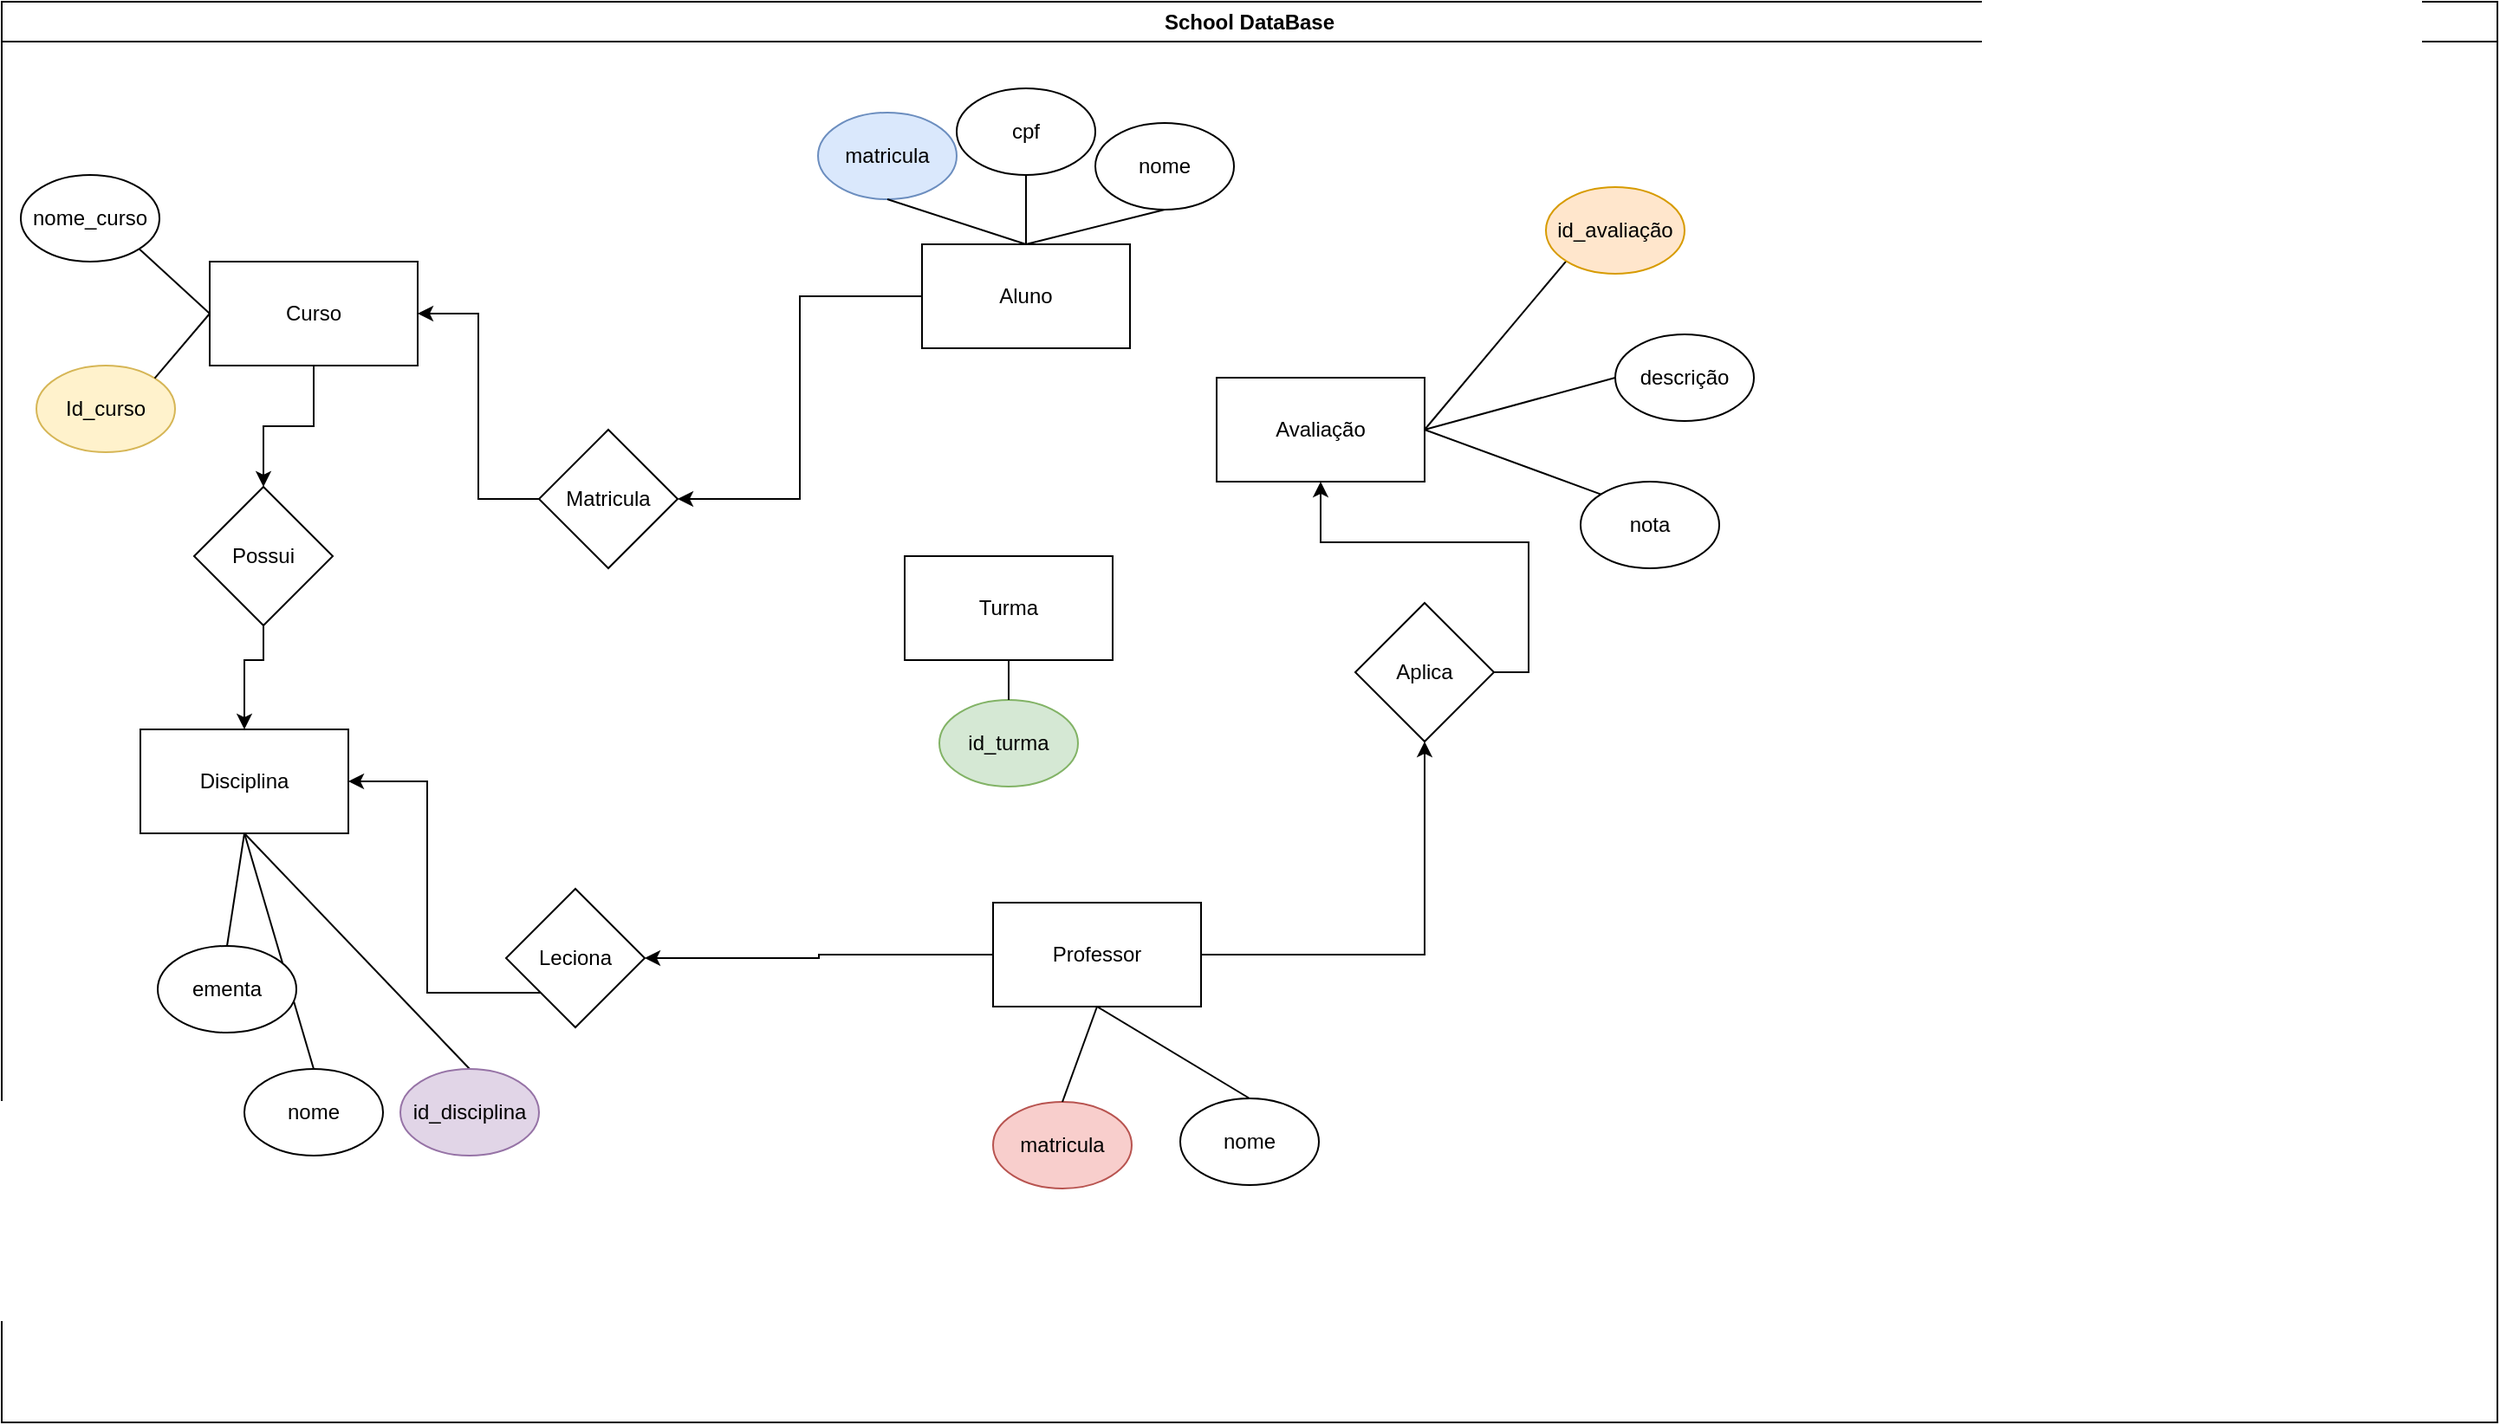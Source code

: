<mxfile version="23.1.8" type="github">
  <diagram name="Page-1" id="e7e014a7-5840-1c2e-5031-d8a46d1fe8dd">
    <mxGraphModel dx="2962" dy="965" grid="1" gridSize="10" guides="1" tooltips="1" connect="1" arrows="1" fold="1" page="1" pageScale="1" pageWidth="1169" pageHeight="826" background="none" math="0" shadow="0">
      <root>
        <mxCell id="0" />
        <mxCell id="1" parent="0" />
        <mxCell id="3" value="School DataBase" style="swimlane;whiteSpace=wrap" parent="1" vertex="1">
          <mxGeometry x="-271" width="1440" height="820" as="geometry" />
        </mxCell>
        <mxCell id="U_tPJ1Lx-J0ZRbuGnvS1-117" style="edgeStyle=orthogonalEdgeStyle;rounded=0;orthogonalLoop=1;jettySize=auto;html=1;exitX=0.5;exitY=1;exitDx=0;exitDy=0;entryX=0.5;entryY=0;entryDx=0;entryDy=0;" edge="1" parent="3" source="U_tPJ1Lx-J0ZRbuGnvS1-43" target="U_tPJ1Lx-J0ZRbuGnvS1-114">
          <mxGeometry relative="1" as="geometry" />
        </mxCell>
        <mxCell id="U_tPJ1Lx-J0ZRbuGnvS1-43" value="Curso" style="rounded=0;whiteSpace=wrap;html=1;" vertex="1" parent="3">
          <mxGeometry x="120" y="150" width="120" height="60" as="geometry" />
        </mxCell>
        <mxCell id="U_tPJ1Lx-J0ZRbuGnvS1-105" style="edgeStyle=orthogonalEdgeStyle;rounded=0;orthogonalLoop=1;jettySize=auto;html=1;entryX=1;entryY=0.5;entryDx=0;entryDy=0;exitX=0;exitY=0.5;exitDx=0;exitDy=0;" edge="1" parent="3" source="U_tPJ1Lx-J0ZRbuGnvS1-44" target="U_tPJ1Lx-J0ZRbuGnvS1-83">
          <mxGeometry relative="1" as="geometry">
            <mxPoint x="411.0" y="314" as="targetPoint" />
            <mxPoint x="500" y="240.0" as="sourcePoint" />
          </mxGeometry>
        </mxCell>
        <mxCell id="U_tPJ1Lx-J0ZRbuGnvS1-44" value="Aluno" style="rounded=0;whiteSpace=wrap;html=1;" vertex="1" parent="3">
          <mxGeometry x="531" y="140" width="120" height="60" as="geometry" />
        </mxCell>
        <mxCell id="U_tPJ1Lx-J0ZRbuGnvS1-45" value="Avaliação" style="rounded=0;whiteSpace=wrap;html=1;" vertex="1" parent="3">
          <mxGeometry x="701" y="217" width="120" height="60" as="geometry" />
        </mxCell>
        <mxCell id="U_tPJ1Lx-J0ZRbuGnvS1-47" value="Turma" style="rounded=0;whiteSpace=wrap;html=1;" vertex="1" parent="3">
          <mxGeometry x="521" y="320" width="120" height="60" as="geometry" />
        </mxCell>
        <mxCell id="U_tPJ1Lx-J0ZRbuGnvS1-99" value="" style="edgeStyle=orthogonalEdgeStyle;rounded=0;orthogonalLoop=1;jettySize=auto;html=1;" edge="1" parent="3" source="U_tPJ1Lx-J0ZRbuGnvS1-48" target="U_tPJ1Lx-J0ZRbuGnvS1-98">
          <mxGeometry relative="1" as="geometry" />
        </mxCell>
        <mxCell id="U_tPJ1Lx-J0ZRbuGnvS1-102" value="" style="edgeStyle=orthogonalEdgeStyle;rounded=0;orthogonalLoop=1;jettySize=auto;html=1;" edge="1" parent="3" source="U_tPJ1Lx-J0ZRbuGnvS1-48" target="U_tPJ1Lx-J0ZRbuGnvS1-101">
          <mxGeometry relative="1" as="geometry" />
        </mxCell>
        <mxCell id="U_tPJ1Lx-J0ZRbuGnvS1-48" value="Professor" style="rounded=0;whiteSpace=wrap;html=1;" vertex="1" parent="3">
          <mxGeometry x="572" y="520" width="120" height="60" as="geometry" />
        </mxCell>
        <mxCell id="U_tPJ1Lx-J0ZRbuGnvS1-49" value="Id_curso" style="ellipse;whiteSpace=wrap;html=1;fillColor=#fff2cc;strokeColor=#d6b656;" vertex="1" parent="3">
          <mxGeometry x="20" y="210" width="80" height="50" as="geometry" />
        </mxCell>
        <mxCell id="U_tPJ1Lx-J0ZRbuGnvS1-50" value="nome_curso" style="ellipse;whiteSpace=wrap;html=1;" vertex="1" parent="3">
          <mxGeometry x="11" y="100" width="80" height="50" as="geometry" />
        </mxCell>
        <mxCell id="U_tPJ1Lx-J0ZRbuGnvS1-51" value="matricula" style="ellipse;whiteSpace=wrap;html=1;fillColor=#dae8fc;strokeColor=#6c8ebf;" vertex="1" parent="3">
          <mxGeometry x="471" y="64" width="80" height="50" as="geometry" />
        </mxCell>
        <mxCell id="U_tPJ1Lx-J0ZRbuGnvS1-52" value="nome" style="ellipse;whiteSpace=wrap;html=1;" vertex="1" parent="3">
          <mxGeometry x="631" y="70" width="80" height="50" as="geometry" />
        </mxCell>
        <mxCell id="U_tPJ1Lx-J0ZRbuGnvS1-53" value="cpf" style="ellipse;whiteSpace=wrap;html=1;" vertex="1" parent="3">
          <mxGeometry x="551" y="50" width="80" height="50" as="geometry" />
        </mxCell>
        <mxCell id="U_tPJ1Lx-J0ZRbuGnvS1-56" value="nota" style="ellipse;whiteSpace=wrap;html=1;" vertex="1" parent="3">
          <mxGeometry x="911" y="277" width="80" height="50" as="geometry" />
        </mxCell>
        <mxCell id="U_tPJ1Lx-J0ZRbuGnvS1-55" value="descrição" style="ellipse;whiteSpace=wrap;html=1;" vertex="1" parent="3">
          <mxGeometry x="931" y="192" width="80" height="50" as="geometry" />
        </mxCell>
        <mxCell id="U_tPJ1Lx-J0ZRbuGnvS1-60" value="id_turma" style="ellipse;whiteSpace=wrap;html=1;fillColor=#d5e8d4;strokeColor=#82b366;" vertex="1" parent="3">
          <mxGeometry x="541" y="403" width="80" height="50" as="geometry" />
        </mxCell>
        <mxCell id="U_tPJ1Lx-J0ZRbuGnvS1-62" value="matricula" style="ellipse;whiteSpace=wrap;html=1;fillColor=#f8cecc;strokeColor=#b85450;" vertex="1" parent="3">
          <mxGeometry x="572" y="635" width="80" height="50" as="geometry" />
        </mxCell>
        <mxCell id="U_tPJ1Lx-J0ZRbuGnvS1-61" value="nome" style="ellipse;whiteSpace=wrap;html=1;" vertex="1" parent="3">
          <mxGeometry x="680" y="633" width="80" height="50" as="geometry" />
        </mxCell>
        <mxCell id="U_tPJ1Lx-J0ZRbuGnvS1-66" value="" style="endArrow=none;html=1;rounded=0;exitX=1;exitY=0;exitDx=0;exitDy=0;entryX=0;entryY=0.5;entryDx=0;entryDy=0;" edge="1" parent="3" source="U_tPJ1Lx-J0ZRbuGnvS1-49" target="U_tPJ1Lx-J0ZRbuGnvS1-43">
          <mxGeometry width="50" height="50" relative="1" as="geometry">
            <mxPoint x="70" y="260" as="sourcePoint" />
            <mxPoint x="120" y="210" as="targetPoint" />
          </mxGeometry>
        </mxCell>
        <mxCell id="U_tPJ1Lx-J0ZRbuGnvS1-67" value="" style="endArrow=none;html=1;rounded=0;entryX=0;entryY=0.5;entryDx=0;entryDy=0;exitX=1;exitY=1;exitDx=0;exitDy=0;" edge="1" parent="3" source="U_tPJ1Lx-J0ZRbuGnvS1-50" target="U_tPJ1Lx-J0ZRbuGnvS1-43">
          <mxGeometry width="50" height="50" relative="1" as="geometry">
            <mxPoint x="100" y="150" as="sourcePoint" />
            <mxPoint x="150" y="100" as="targetPoint" />
          </mxGeometry>
        </mxCell>
        <mxCell id="U_tPJ1Lx-J0ZRbuGnvS1-68" value="" style="endArrow=none;html=1;rounded=0;entryX=0.5;entryY=0;entryDx=0;entryDy=0;exitX=0.5;exitY=1;exitDx=0;exitDy=0;" edge="1" parent="3" source="U_tPJ1Lx-J0ZRbuGnvS1-53" target="U_tPJ1Lx-J0ZRbuGnvS1-44">
          <mxGeometry width="50" height="50" relative="1" as="geometry">
            <mxPoint x="450" y="130" as="sourcePoint" />
            <mxPoint x="410" y="210" as="targetPoint" />
          </mxGeometry>
        </mxCell>
        <mxCell id="U_tPJ1Lx-J0ZRbuGnvS1-69" value="" style="endArrow=none;html=1;rounded=0;entryX=0.5;entryY=1;entryDx=0;entryDy=0;exitX=0.5;exitY=0;exitDx=0;exitDy=0;" edge="1" parent="3" source="U_tPJ1Lx-J0ZRbuGnvS1-44" target="U_tPJ1Lx-J0ZRbuGnvS1-52">
          <mxGeometry width="50" height="50" relative="1" as="geometry">
            <mxPoint x="420" y="150" as="sourcePoint" />
            <mxPoint x="470" y="100" as="targetPoint" />
          </mxGeometry>
        </mxCell>
        <mxCell id="U_tPJ1Lx-J0ZRbuGnvS1-70" value="" style="endArrow=none;html=1;rounded=0;exitX=0.5;exitY=0;exitDx=0;exitDy=0;entryX=0.5;entryY=1;entryDx=0;entryDy=0;" edge="1" parent="3" source="U_tPJ1Lx-J0ZRbuGnvS1-44" target="U_tPJ1Lx-J0ZRbuGnvS1-51">
          <mxGeometry width="50" height="50" relative="1" as="geometry">
            <mxPoint x="340" y="150" as="sourcePoint" />
            <mxPoint x="390" y="100" as="targetPoint" />
          </mxGeometry>
        </mxCell>
        <mxCell id="U_tPJ1Lx-J0ZRbuGnvS1-71" value="" style="endArrow=none;html=1;rounded=0;entryX=1;entryY=0.5;entryDx=0;entryDy=0;exitX=0;exitY=0.5;exitDx=0;exitDy=0;" edge="1" parent="3" source="U_tPJ1Lx-J0ZRbuGnvS1-55" target="U_tPJ1Lx-J0ZRbuGnvS1-45">
          <mxGeometry width="50" height="50" relative="1" as="geometry">
            <mxPoint x="580" y="220" as="sourcePoint" />
            <mxPoint x="610" y="190" as="targetPoint" />
          </mxGeometry>
        </mxCell>
        <mxCell id="U_tPJ1Lx-J0ZRbuGnvS1-72" value="" style="endArrow=none;html=1;rounded=0;exitX=0;exitY=0;exitDx=0;exitDy=0;entryX=1;entryY=0.5;entryDx=0;entryDy=0;" edge="1" parent="3" source="U_tPJ1Lx-J0ZRbuGnvS1-56" target="U_tPJ1Lx-J0ZRbuGnvS1-45">
          <mxGeometry width="50" height="50" relative="1" as="geometry">
            <mxPoint x="570" y="360" as="sourcePoint" />
            <mxPoint x="620" y="310" as="targetPoint" />
          </mxGeometry>
        </mxCell>
        <mxCell id="U_tPJ1Lx-J0ZRbuGnvS1-73" value="" style="endArrow=none;html=1;rounded=0;exitX=1;exitY=0.5;exitDx=0;exitDy=0;entryX=0;entryY=1;entryDx=0;entryDy=0;" edge="1" parent="3" source="U_tPJ1Lx-J0ZRbuGnvS1-45" target="U_tPJ1Lx-J0ZRbuGnvS1-54">
          <mxGeometry width="50" height="50" relative="1" as="geometry">
            <mxPoint x="650" y="120" as="sourcePoint" />
            <mxPoint x="700" y="70" as="targetPoint" />
          </mxGeometry>
        </mxCell>
        <mxCell id="U_tPJ1Lx-J0ZRbuGnvS1-74" value="" style="endArrow=none;html=1;rounded=0;entryX=0.5;entryY=1;entryDx=0;entryDy=0;exitX=0.5;exitY=0;exitDx=0;exitDy=0;" edge="1" parent="3" source="U_tPJ1Lx-J0ZRbuGnvS1-60" target="U_tPJ1Lx-J0ZRbuGnvS1-47">
          <mxGeometry width="50" height="50" relative="1" as="geometry">
            <mxPoint x="1030" y="230" as="sourcePoint" />
            <mxPoint x="1030" y="180" as="targetPoint" />
          </mxGeometry>
        </mxCell>
        <mxCell id="U_tPJ1Lx-J0ZRbuGnvS1-75" value="" style="endArrow=none;html=1;rounded=0;entryX=0.5;entryY=0;entryDx=0;entryDy=0;exitX=0.5;exitY=1;exitDx=0;exitDy=0;" edge="1" parent="3" source="U_tPJ1Lx-J0ZRbuGnvS1-48" target="U_tPJ1Lx-J0ZRbuGnvS1-61">
          <mxGeometry width="50" height="50" relative="1" as="geometry">
            <mxPoint x="211" y="620" as="sourcePoint" />
            <mxPoint x="261" y="570" as="targetPoint" />
          </mxGeometry>
        </mxCell>
        <mxCell id="U_tPJ1Lx-J0ZRbuGnvS1-76" value="" style="endArrow=none;html=1;rounded=0;entryX=0.5;entryY=0;entryDx=0;entryDy=0;exitX=0.5;exitY=1;exitDx=0;exitDy=0;" edge="1" parent="3" source="U_tPJ1Lx-J0ZRbuGnvS1-48" target="U_tPJ1Lx-J0ZRbuGnvS1-62">
          <mxGeometry width="50" height="50" relative="1" as="geometry">
            <mxPoint x="221" y="500" as="sourcePoint" />
            <mxPoint x="271" y="450" as="targetPoint" />
          </mxGeometry>
        </mxCell>
        <mxCell id="U_tPJ1Lx-J0ZRbuGnvS1-77" value="" style="endArrow=none;html=1;rounded=0;entryX=0.5;entryY=0;entryDx=0;entryDy=0;exitX=0.5;exitY=1;exitDx=0;exitDy=0;" edge="1" parent="3" source="U_tPJ1Lx-J0ZRbuGnvS1-46" target="U_tPJ1Lx-J0ZRbuGnvS1-57">
          <mxGeometry width="50" height="50" relative="1" as="geometry">
            <mxPoint x="591" y="380" as="sourcePoint" />
            <mxPoint x="131" y="668" as="targetPoint" />
          </mxGeometry>
        </mxCell>
        <mxCell id="U_tPJ1Lx-J0ZRbuGnvS1-78" value="" style="endArrow=none;html=1;rounded=0;exitX=0.5;exitY=1;exitDx=0;exitDy=0;entryX=0.5;entryY=0;entryDx=0;entryDy=0;" edge="1" parent="3" source="U_tPJ1Lx-J0ZRbuGnvS1-46" target="U_tPJ1Lx-J0ZRbuGnvS1-59">
          <mxGeometry width="50" height="50" relative="1" as="geometry">
            <mxPoint x="721" y="190" as="sourcePoint" />
            <mxPoint x="771" y="140" as="targetPoint" />
          </mxGeometry>
        </mxCell>
        <mxCell id="U_tPJ1Lx-J0ZRbuGnvS1-79" value="" style="endArrow=none;html=1;rounded=0;entryX=0.5;entryY=0;entryDx=0;entryDy=0;exitX=0.5;exitY=1;exitDx=0;exitDy=0;" edge="1" parent="3" source="U_tPJ1Lx-J0ZRbuGnvS1-46" target="U_tPJ1Lx-J0ZRbuGnvS1-58">
          <mxGeometry width="50" height="50" relative="1" as="geometry">
            <mxPoint x="561" y="340" as="sourcePoint" />
            <mxPoint x="611" y="290" as="targetPoint" />
          </mxGeometry>
        </mxCell>
        <mxCell id="U_tPJ1Lx-J0ZRbuGnvS1-106" style="edgeStyle=orthogonalEdgeStyle;rounded=0;orthogonalLoop=1;jettySize=auto;html=1;exitX=0;exitY=0.5;exitDx=0;exitDy=0;entryX=1;entryY=0.5;entryDx=0;entryDy=0;" edge="1" parent="3" source="U_tPJ1Lx-J0ZRbuGnvS1-83" target="U_tPJ1Lx-J0ZRbuGnvS1-43">
          <mxGeometry relative="1" as="geometry" />
        </mxCell>
        <mxCell id="U_tPJ1Lx-J0ZRbuGnvS1-83" value="Matricula" style="rhombus;whiteSpace=wrap;html=1;" vertex="1" parent="3">
          <mxGeometry x="310" y="247" width="80" height="80" as="geometry" />
        </mxCell>
        <mxCell id="U_tPJ1Lx-J0ZRbuGnvS1-54" value="id_avaliação" style="ellipse;whiteSpace=wrap;html=1;fillColor=#ffe6cc;strokeColor=#d79b00;" vertex="1" parent="3">
          <mxGeometry x="891" y="107" width="80" height="50" as="geometry" />
        </mxCell>
        <mxCell id="U_tPJ1Lx-J0ZRbuGnvS1-46" value="Disciplina" style="rounded=0;whiteSpace=wrap;html=1;" vertex="1" parent="3">
          <mxGeometry x="80" y="420" width="120" height="60" as="geometry" />
        </mxCell>
        <mxCell id="U_tPJ1Lx-J0ZRbuGnvS1-57" value="ementa" style="ellipse;whiteSpace=wrap;html=1;" vertex="1" parent="3">
          <mxGeometry x="90" y="545" width="80" height="50" as="geometry" />
        </mxCell>
        <mxCell id="U_tPJ1Lx-J0ZRbuGnvS1-58" value="nome" style="ellipse;whiteSpace=wrap;html=1;" vertex="1" parent="3">
          <mxGeometry x="140" y="616" width="80" height="50" as="geometry" />
        </mxCell>
        <mxCell id="U_tPJ1Lx-J0ZRbuGnvS1-59" value="id_disciplina" style="ellipse;whiteSpace=wrap;html=1;fillColor=#e1d5e7;strokeColor=#9673a6;" vertex="1" parent="3">
          <mxGeometry x="230" y="616" width="80" height="50" as="geometry" />
        </mxCell>
        <mxCell id="U_tPJ1Lx-J0ZRbuGnvS1-100" style="edgeStyle=orthogonalEdgeStyle;rounded=0;orthogonalLoop=1;jettySize=auto;html=1;exitX=1;exitY=0.5;exitDx=0;exitDy=0;entryX=0.5;entryY=1;entryDx=0;entryDy=0;" edge="1" parent="3" source="U_tPJ1Lx-J0ZRbuGnvS1-98" target="U_tPJ1Lx-J0ZRbuGnvS1-45">
          <mxGeometry relative="1" as="geometry" />
        </mxCell>
        <mxCell id="U_tPJ1Lx-J0ZRbuGnvS1-98" value="Aplica" style="rhombus;whiteSpace=wrap;html=1;rounded=0;" vertex="1" parent="3">
          <mxGeometry x="781" y="347" width="80" height="80" as="geometry" />
        </mxCell>
        <mxCell id="U_tPJ1Lx-J0ZRbuGnvS1-103" style="edgeStyle=orthogonalEdgeStyle;rounded=0;orthogonalLoop=1;jettySize=auto;html=1;exitX=0;exitY=1;exitDx=0;exitDy=0;entryX=1;entryY=0.5;entryDx=0;entryDy=0;" edge="1" parent="3" source="U_tPJ1Lx-J0ZRbuGnvS1-101" target="U_tPJ1Lx-J0ZRbuGnvS1-46">
          <mxGeometry relative="1" as="geometry" />
        </mxCell>
        <mxCell id="U_tPJ1Lx-J0ZRbuGnvS1-101" value="Leciona" style="rhombus;whiteSpace=wrap;html=1;rounded=0;" vertex="1" parent="3">
          <mxGeometry x="291" y="512" width="80" height="80" as="geometry" />
        </mxCell>
        <mxCell id="U_tPJ1Lx-J0ZRbuGnvS1-118" style="edgeStyle=orthogonalEdgeStyle;rounded=0;orthogonalLoop=1;jettySize=auto;html=1;exitX=0.5;exitY=1;exitDx=0;exitDy=0;entryX=0.5;entryY=0;entryDx=0;entryDy=0;" edge="1" parent="3" source="U_tPJ1Lx-J0ZRbuGnvS1-114" target="U_tPJ1Lx-J0ZRbuGnvS1-46">
          <mxGeometry relative="1" as="geometry">
            <Array as="points">
              <mxPoint x="151" y="380" />
              <mxPoint x="140" y="380" />
            </Array>
          </mxGeometry>
        </mxCell>
        <mxCell id="U_tPJ1Lx-J0ZRbuGnvS1-114" value="Possui" style="rhombus;whiteSpace=wrap;html=1;rounded=0;" vertex="1" parent="3">
          <mxGeometry x="111" y="280" width="80" height="80" as="geometry" />
        </mxCell>
      </root>
    </mxGraphModel>
  </diagram>
</mxfile>
